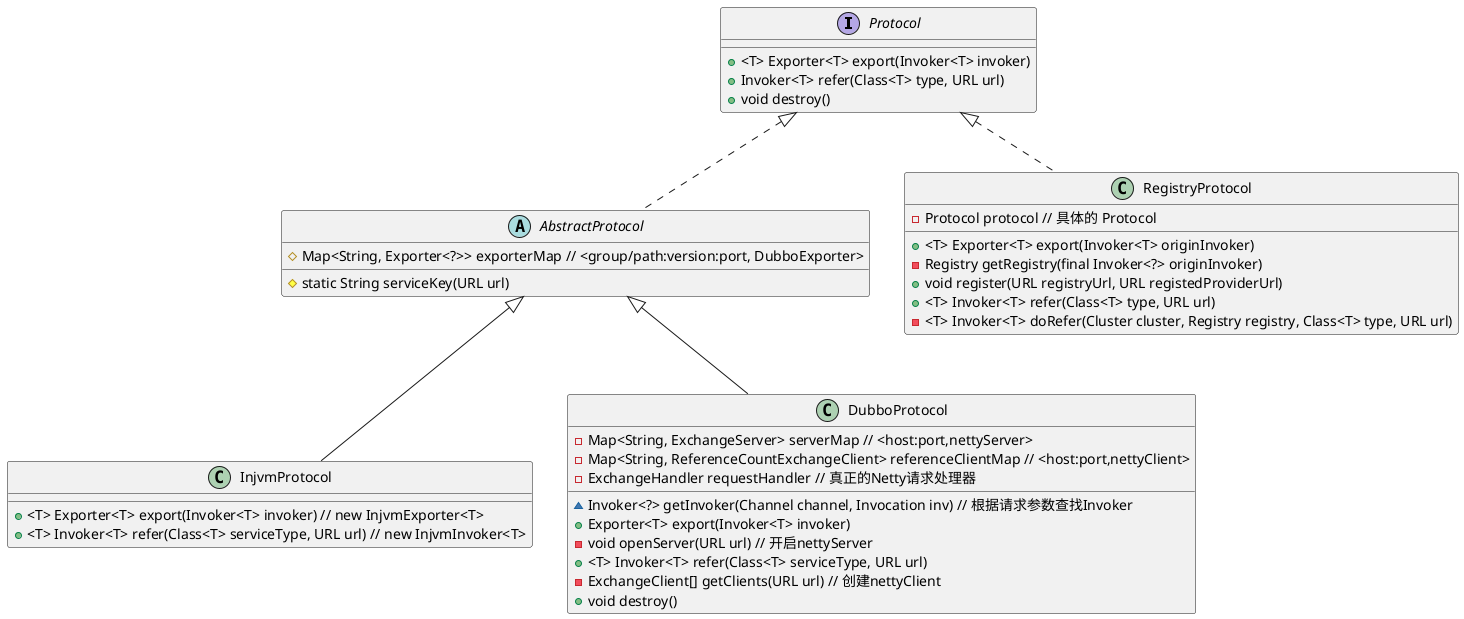 @startuml

interface Protocol {
    + <T> Exporter<T> export(Invoker<T> invoker)
    + Invoker<T> refer(Class<T> type, URL url)
    + void destroy()
}

abstract class AbstractProtocol implements Protocol {
    # Map<String, Exporter<?>> exporterMap // <group/path:version:port, DubboExporter>
    # static String serviceKey(URL url)
}

class RegistryProtocol implements Protocol {
    - Protocol protocol // 具体的 Protocol
    + <T> Exporter<T> export(Invoker<T> originInvoker)
    - Registry getRegistry(final Invoker<?> originInvoker)
    + void register(URL registryUrl, URL registedProviderUrl)
    + <T> Invoker<T> refer(Class<T> type, URL url)
    - <T> Invoker<T> doRefer(Cluster cluster, Registry registry, Class<T> type, URL url)
}

class InjvmProtocol extends AbstractProtocol {
    + <T> Exporter<T> export(Invoker<T> invoker) // new InjvmExporter<T>
    + <T> Invoker<T> refer(Class<T> serviceType, URL url) // new InjvmInvoker<T>
}

class DubboProtocol extends AbstractProtocol {
    - Map<String, ExchangeServer> serverMap // <host:port,nettyServer>
    - Map<String, ReferenceCountExchangeClient> referenceClientMap // <host:port,nettyClient>
    - ExchangeHandler requestHandler // 真正的Netty请求处理器
    ~ Invoker<?> getInvoker(Channel channel, Invocation inv) // 根据请求参数查找Invoker
    + Exporter<T> export(Invoker<T> invoker)
    - void openServer(URL url) // 开启nettyServer
    + <T> Invoker<T> refer(Class<T> serviceType, URL url)
    - ExchangeClient[] getClients(URL url) // 创建nettyClient
    + void destroy()
}

@enduml